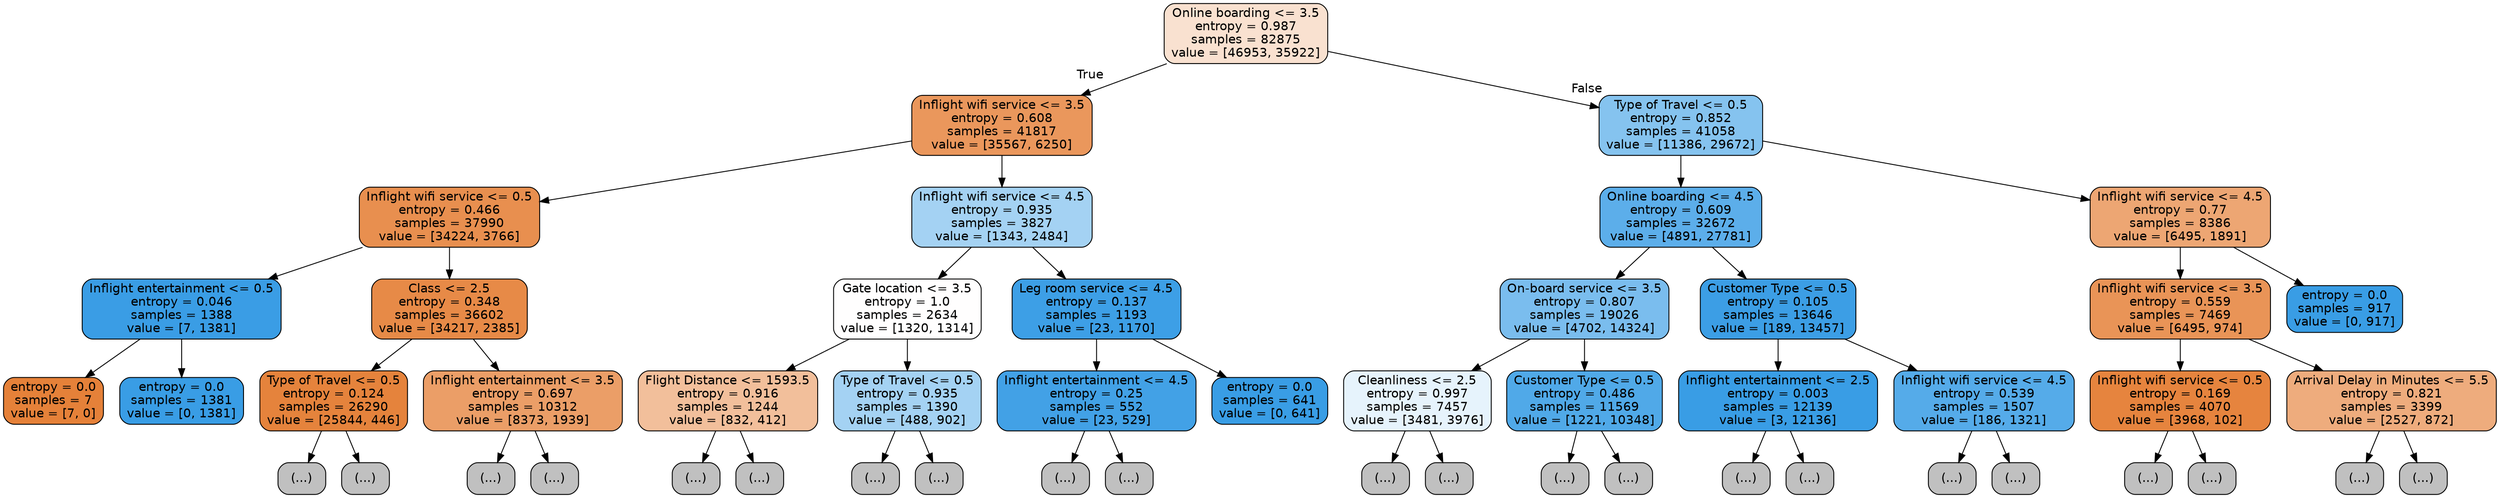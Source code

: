 digraph Tree {
node [shape=box, style="filled, rounded", color="black", fontname="helvetica"] ;
edge [fontname="helvetica"] ;
0 [label="Online boarding <= 3.5\nentropy = 0.987\nsamples = 82875\nvalue = [46953, 35922]", fillcolor="#f9e1d0"] ;
1 [label="Inflight wifi service <= 3.5\nentropy = 0.608\nsamples = 41817\nvalue = [35567, 6250]", fillcolor="#ea975c"] ;
0 -> 1 [labeldistance=2.5, labelangle=45, headlabel="True"] ;
2 [label="Inflight wifi service <= 0.5\nentropy = 0.466\nsamples = 37990\nvalue = [34224, 3766]", fillcolor="#e88f4f"] ;
1 -> 2 ;
3 [label="Inflight entertainment <= 0.5\nentropy = 0.046\nsamples = 1388\nvalue = [7, 1381]", fillcolor="#3a9de5"] ;
2 -> 3 ;
4 [label="entropy = 0.0\nsamples = 7\nvalue = [7, 0]", fillcolor="#e58139"] ;
3 -> 4 ;
5 [label="entropy = 0.0\nsamples = 1381\nvalue = [0, 1381]", fillcolor="#399de5"] ;
3 -> 5 ;
6 [label="Class <= 2.5\nentropy = 0.348\nsamples = 36602\nvalue = [34217, 2385]", fillcolor="#e78a47"] ;
2 -> 6 ;
7 [label="Type of Travel <= 0.5\nentropy = 0.124\nsamples = 26290\nvalue = [25844, 446]", fillcolor="#e5833c"] ;
6 -> 7 ;
8 [label="(...)", fillcolor="#C0C0C0"] ;
7 -> 8 ;
45 [label="(...)", fillcolor="#C0C0C0"] ;
7 -> 45 ;
46 [label="Inflight entertainment <= 3.5\nentropy = 0.697\nsamples = 10312\nvalue = [8373, 1939]", fillcolor="#eb9e67"] ;
6 -> 46 ;
47 [label="(...)", fillcolor="#C0C0C0"] ;
46 -> 47 ;
80 [label="(...)", fillcolor="#C0C0C0"] ;
46 -> 80 ;
107 [label="Inflight wifi service <= 4.5\nentropy = 0.935\nsamples = 3827\nvalue = [1343, 2484]", fillcolor="#a4d2f3"] ;
1 -> 107 ;
108 [label="Gate location <= 3.5\nentropy = 1.0\nsamples = 2634\nvalue = [1320, 1314]", fillcolor="#fffefe"] ;
107 -> 108 ;
109 [label="Flight Distance <= 1593.5\nentropy = 0.916\nsamples = 1244\nvalue = [832, 412]", fillcolor="#f2bf9b"] ;
108 -> 109 ;
110 [label="(...)", fillcolor="#C0C0C0"] ;
109 -> 110 ;
163 [label="(...)", fillcolor="#C0C0C0"] ;
109 -> 163 ;
192 [label="Type of Travel <= 0.5\nentropy = 0.935\nsamples = 1390\nvalue = [488, 902]", fillcolor="#a4d2f3"] ;
108 -> 192 ;
193 [label="(...)", fillcolor="#C0C0C0"] ;
192 -> 193 ;
236 [label="(...)", fillcolor="#C0C0C0"] ;
192 -> 236 ;
259 [label="Leg room service <= 4.5\nentropy = 0.137\nsamples = 1193\nvalue = [23, 1170]", fillcolor="#3d9fe6"] ;
107 -> 259 ;
260 [label="Inflight entertainment <= 4.5\nentropy = 0.25\nsamples = 552\nvalue = [23, 529]", fillcolor="#42a1e6"] ;
259 -> 260 ;
261 [label="(...)", fillcolor="#C0C0C0"] ;
260 -> 261 ;
270 [label="(...)", fillcolor="#C0C0C0"] ;
260 -> 270 ;
285 [label="entropy = 0.0\nsamples = 641\nvalue = [0, 641]", fillcolor="#399de5"] ;
259 -> 285 ;
286 [label="Type of Travel <= 0.5\nentropy = 0.852\nsamples = 41058\nvalue = [11386, 29672]", fillcolor="#85c3ef"] ;
0 -> 286 [labeldistance=2.5, labelangle=-45, headlabel="False"] ;
287 [label="Online boarding <= 4.5\nentropy = 0.609\nsamples = 32672\nvalue = [4891, 27781]", fillcolor="#5caeea"] ;
286 -> 287 ;
288 [label="On-board service <= 3.5\nentropy = 0.807\nsamples = 19026\nvalue = [4702, 14324]", fillcolor="#7abdee"] ;
287 -> 288 ;
289 [label="Cleanliness <= 2.5\nentropy = 0.997\nsamples = 7457\nvalue = [3481, 3976]", fillcolor="#e6f3fc"] ;
288 -> 289 ;
290 [label="(...)", fillcolor="#C0C0C0"] ;
289 -> 290 ;
331 [label="(...)", fillcolor="#C0C0C0"] ;
289 -> 331 ;
382 [label="Customer Type <= 0.5\nentropy = 0.486\nsamples = 11569\nvalue = [1221, 10348]", fillcolor="#50a9e8"] ;
288 -> 382 ;
383 [label="(...)", fillcolor="#C0C0C0"] ;
382 -> 383 ;
426 [label="(...)", fillcolor="#C0C0C0"] ;
382 -> 426 ;
461 [label="Customer Type <= 0.5\nentropy = 0.105\nsamples = 13646\nvalue = [189, 13457]", fillcolor="#3c9ee5"] ;
287 -> 461 ;
462 [label="Inflight entertainment <= 2.5\nentropy = 0.003\nsamples = 12139\nvalue = [3, 12136]", fillcolor="#399de5"] ;
461 -> 462 ;
463 [label="(...)", fillcolor="#C0C0C0"] ;
462 -> 463 ;
474 [label="(...)", fillcolor="#C0C0C0"] ;
462 -> 474 ;
475 [label="Inflight wifi service <= 4.5\nentropy = 0.539\nsamples = 1507\nvalue = [186, 1321]", fillcolor="#55abe9"] ;
461 -> 475 ;
476 [label="(...)", fillcolor="#C0C0C0"] ;
475 -> 476 ;
509 [label="(...)", fillcolor="#C0C0C0"] ;
475 -> 509 ;
510 [label="Inflight wifi service <= 4.5\nentropy = 0.77\nsamples = 8386\nvalue = [6495, 1891]", fillcolor="#eda673"] ;
286 -> 510 ;
511 [label="Inflight wifi service <= 3.5\nentropy = 0.559\nsamples = 7469\nvalue = [6495, 974]", fillcolor="#e99457"] ;
510 -> 511 ;
512 [label="Inflight wifi service <= 0.5\nentropy = 0.169\nsamples = 4070\nvalue = [3968, 102]", fillcolor="#e6843e"] ;
511 -> 512 ;
513 [label="(...)", fillcolor="#C0C0C0"] ;
512 -> 513 ;
514 [label="(...)", fillcolor="#C0C0C0"] ;
512 -> 514 ;
515 [label="Arrival Delay in Minutes <= 5.5\nentropy = 0.821\nsamples = 3399\nvalue = [2527, 872]", fillcolor="#eeac7d"] ;
511 -> 515 ;
516 [label="(...)", fillcolor="#C0C0C0"] ;
515 -> 516 ;
553 [label="(...)", fillcolor="#C0C0C0"] ;
515 -> 553 ;
584 [label="entropy = 0.0\nsamples = 917\nvalue = [0, 917]", fillcolor="#399de5"] ;
510 -> 584 ;
}